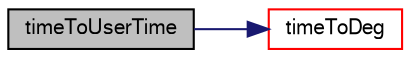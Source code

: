digraph "timeToUserTime"
{
  bgcolor="transparent";
  edge [fontname="FreeSans",fontsize="10",labelfontname="FreeSans",labelfontsize="10"];
  node [fontname="FreeSans",fontsize="10",shape=record];
  rankdir="LR";
  Node453 [label="timeToUserTime",height=0.2,width=0.4,color="black", fillcolor="grey75", style="filled", fontcolor="black"];
  Node453 -> Node454 [color="midnightblue",fontsize="10",style="solid",fontname="FreeSans"];
  Node454 [label="timeToDeg",height=0.2,width=0.4,color="red",URL="$a21822.html#a77523dea53effefeba2c6b2b99dc7371",tooltip="Convert seconds to degrees (for given engine speed in RPM) "];
}
